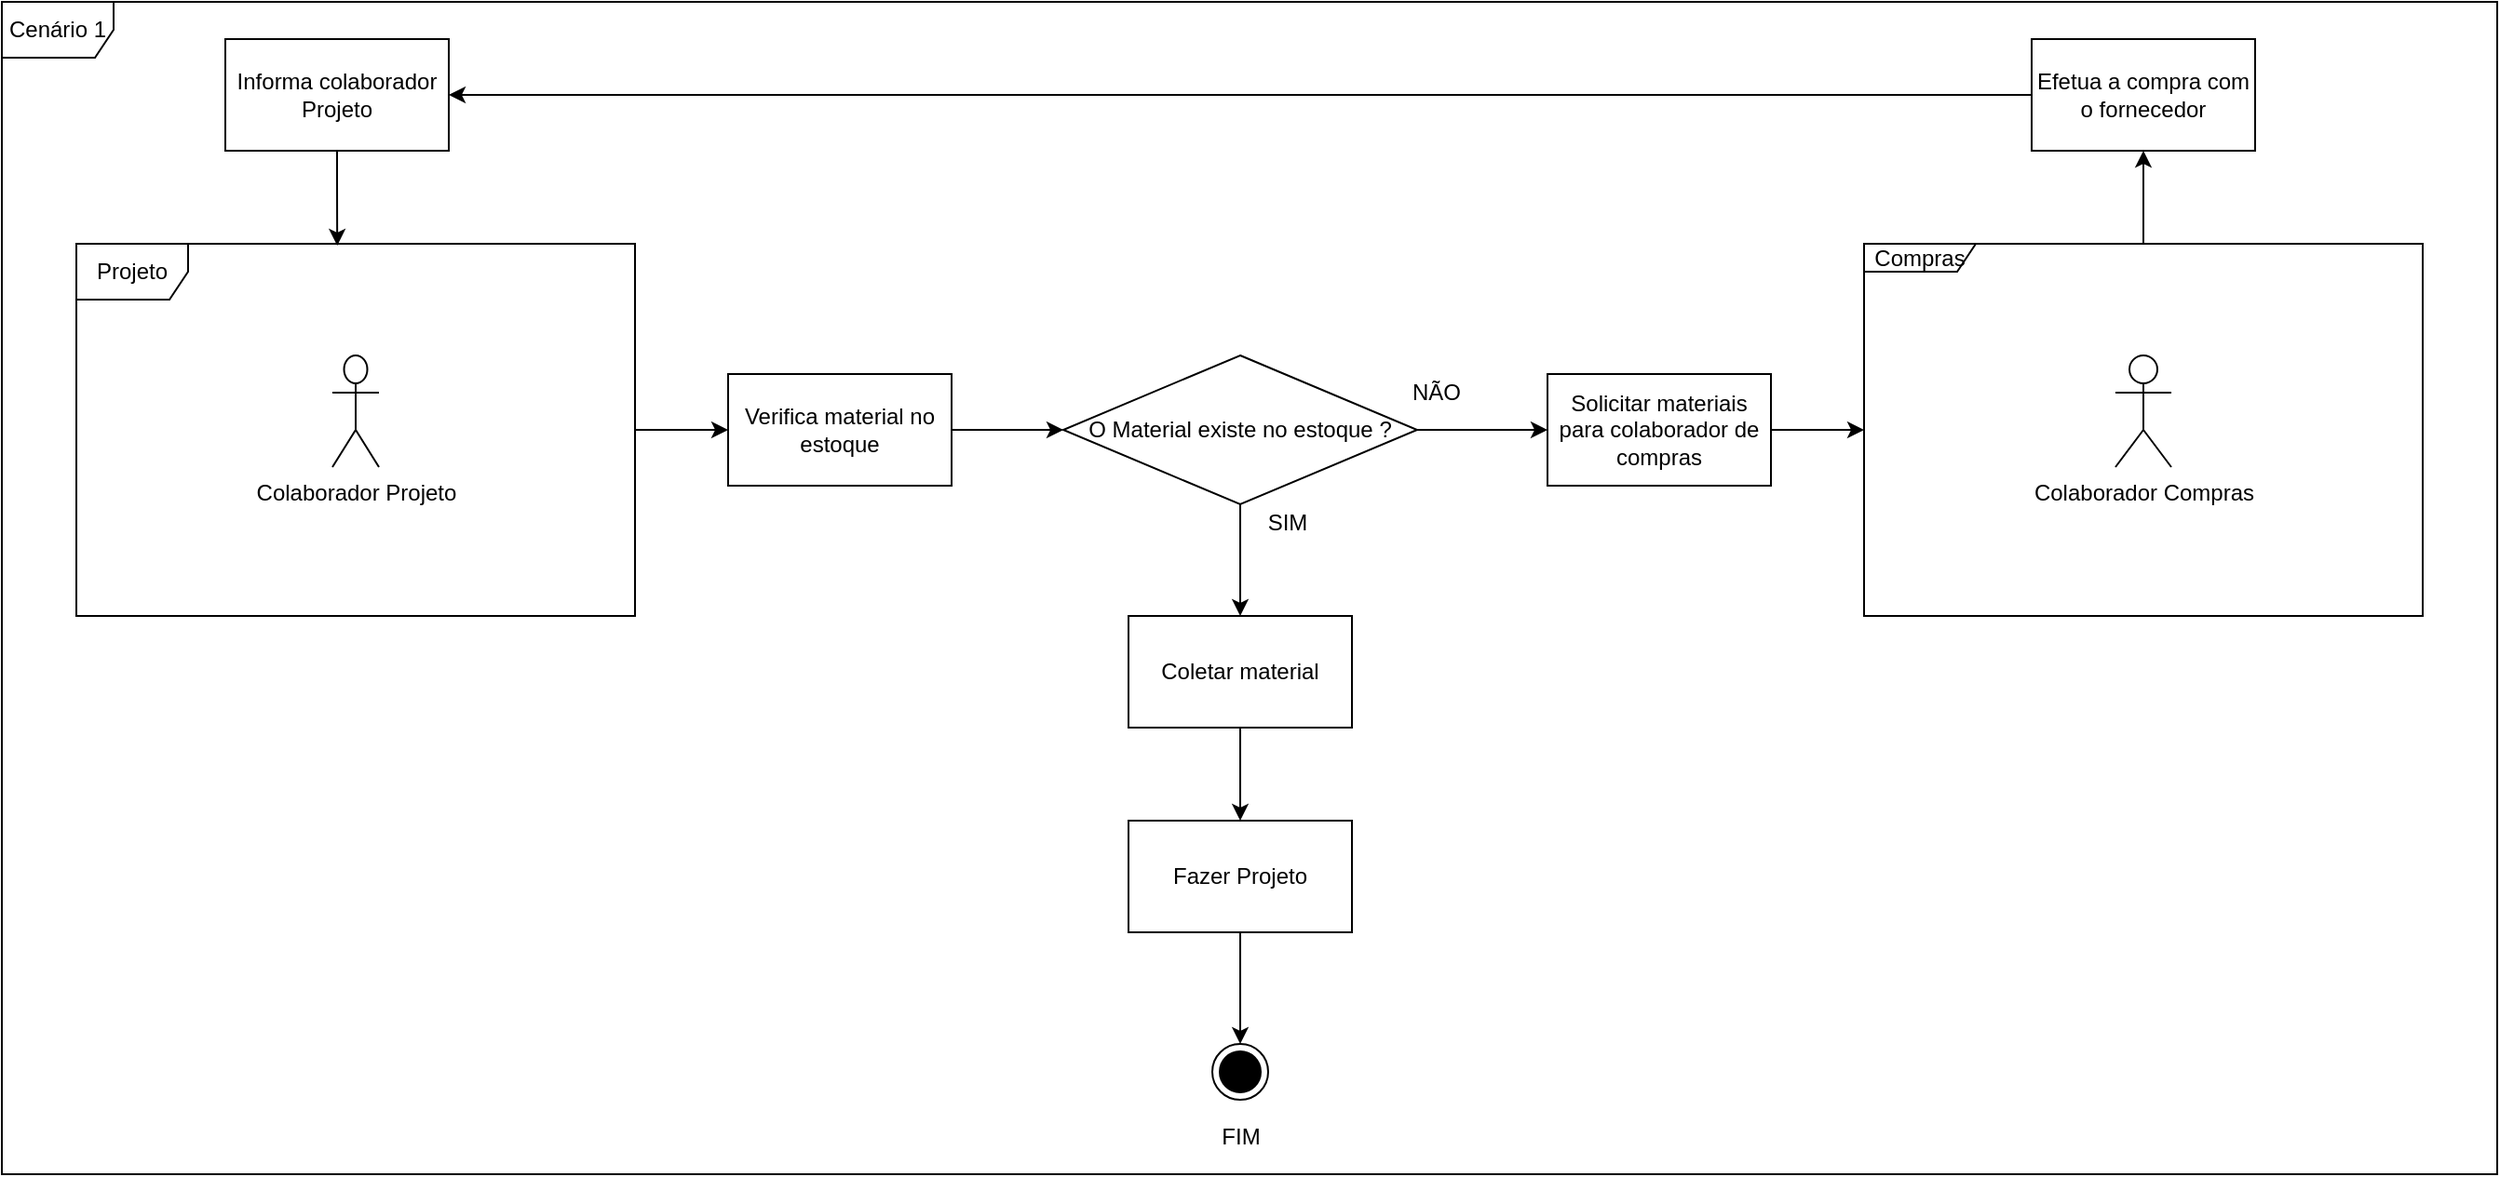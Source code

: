 <mxfile version="13.10.4" type="github">
  <diagram id="7hbArStOJNBST2I1m4vk" name="Page-1">
    <mxGraphModel dx="2249" dy="1874" grid="1" gridSize="10" guides="1" tooltips="1" connect="1" arrows="1" fold="1" page="1" pageScale="1" pageWidth="827" pageHeight="1169" math="0" shadow="0">
      <root>
        <mxCell id="0" />
        <mxCell id="1" parent="0" />
        <mxCell id="UlRWUHUItI-bkFL1ABmF-59" style="edgeStyle=orthogonalEdgeStyle;curved=0;rounded=1;sketch=0;orthogonalLoop=1;jettySize=auto;html=1;" edge="1" parent="1" source="UlRWUHUItI-bkFL1ABmF-8" target="UlRWUHUItI-bkFL1ABmF-58">
          <mxGeometry relative="1" as="geometry" />
        </mxCell>
        <mxCell id="UlRWUHUItI-bkFL1ABmF-8" value="Compras" style="shape=umlFrame;whiteSpace=wrap;html=1;width=60;height=15;" vertex="1" parent="1">
          <mxGeometry x="430" y="40" width="300" height="200" as="geometry" />
        </mxCell>
        <mxCell id="UlRWUHUItI-bkFL1ABmF-9" value="Colaborador Compras" style="shape=umlActor;verticalLabelPosition=bottom;verticalAlign=top;html=1;" vertex="1" parent="1">
          <mxGeometry x="565" y="100" width="30" height="60" as="geometry" />
        </mxCell>
        <mxCell id="UlRWUHUItI-bkFL1ABmF-55" style="edgeStyle=orthogonalEdgeStyle;curved=0;rounded=1;sketch=0;orthogonalLoop=1;jettySize=auto;html=1;" edge="1" parent="1" source="UlRWUHUItI-bkFL1ABmF-12" target="UlRWUHUItI-bkFL1ABmF-54">
          <mxGeometry relative="1" as="geometry" />
        </mxCell>
        <mxCell id="UlRWUHUItI-bkFL1ABmF-12" value="Projeto" style="shape=umlFrame;whiteSpace=wrap;html=1;" vertex="1" parent="1">
          <mxGeometry x="-530" y="40" width="300" height="200" as="geometry" />
        </mxCell>
        <mxCell id="UlRWUHUItI-bkFL1ABmF-13" value="Colaborador Projeto" style="shape=umlActor;verticalLabelPosition=bottom;verticalAlign=top;html=1;" vertex="1" parent="1">
          <mxGeometry x="-392.5" y="100" width="25" height="60" as="geometry" />
        </mxCell>
        <mxCell id="UlRWUHUItI-bkFL1ABmF-28" style="edgeStyle=orthogonalEdgeStyle;rounded=0;orthogonalLoop=1;jettySize=auto;html=1;exitX=1;exitY=0.5;exitDx=0;exitDy=0;" edge="1" parent="1">
          <mxGeometry relative="1" as="geometry">
            <mxPoint x="180" y="133" as="sourcePoint" />
            <mxPoint x="180" y="133" as="targetPoint" />
          </mxGeometry>
        </mxCell>
        <mxCell id="UlRWUHUItI-bkFL1ABmF-43" style="edgeStyle=orthogonalEdgeStyle;curved=0;rounded=1;sketch=0;orthogonalLoop=1;jettySize=auto;html=1;exitX=0.5;exitY=1;exitDx=0;exitDy=0;entryX=0.5;entryY=0;entryDx=0;entryDy=0;" edge="1" parent="1" source="UlRWUHUItI-bkFL1ABmF-31" target="UlRWUHUItI-bkFL1ABmF-36">
          <mxGeometry relative="1" as="geometry" />
        </mxCell>
        <mxCell id="UlRWUHUItI-bkFL1ABmF-66" style="edgeStyle=orthogonalEdgeStyle;curved=0;rounded=1;sketch=0;orthogonalLoop=1;jettySize=auto;html=1;exitX=1;exitY=0.5;exitDx=0;exitDy=0;entryX=0;entryY=0.5;entryDx=0;entryDy=0;" edge="1" parent="1" source="UlRWUHUItI-bkFL1ABmF-31" target="UlRWUHUItI-bkFL1ABmF-65">
          <mxGeometry relative="1" as="geometry" />
        </mxCell>
        <mxCell id="UlRWUHUItI-bkFL1ABmF-31" value="O Material existe no estoque ?&lt;br&gt;" style="rhombus;whiteSpace=wrap;html=1;" vertex="1" parent="1">
          <mxGeometry y="100" width="190" height="80" as="geometry" />
        </mxCell>
        <mxCell id="UlRWUHUItI-bkFL1ABmF-40" style="edgeStyle=orthogonalEdgeStyle;curved=0;rounded=1;sketch=0;orthogonalLoop=1;jettySize=auto;html=1;exitX=0.5;exitY=1;exitDx=0;exitDy=0;entryX=0.5;entryY=0;entryDx=0;entryDy=0;" edge="1" parent="1" source="UlRWUHUItI-bkFL1ABmF-36" target="UlRWUHUItI-bkFL1ABmF-38">
          <mxGeometry relative="1" as="geometry" />
        </mxCell>
        <mxCell id="UlRWUHUItI-bkFL1ABmF-36" value="Coletar material" style="whiteSpace=wrap;html=1;rounded=0;sketch=0;" vertex="1" parent="1">
          <mxGeometry x="35" y="240" width="120" height="60" as="geometry" />
        </mxCell>
        <mxCell id="UlRWUHUItI-bkFL1ABmF-37" value="" style="ellipse;html=1;shape=endState;rounded=0;sketch=0;fillColor=#000000;" vertex="1" parent="1">
          <mxGeometry x="80" y="470" width="30" height="30" as="geometry" />
        </mxCell>
        <mxCell id="UlRWUHUItI-bkFL1ABmF-41" style="edgeStyle=orthogonalEdgeStyle;curved=0;rounded=1;sketch=0;orthogonalLoop=1;jettySize=auto;html=1;entryX=0.5;entryY=0;entryDx=0;entryDy=0;" edge="1" parent="1" source="UlRWUHUItI-bkFL1ABmF-38" target="UlRWUHUItI-bkFL1ABmF-37">
          <mxGeometry relative="1" as="geometry" />
        </mxCell>
        <mxCell id="UlRWUHUItI-bkFL1ABmF-38" value="Fazer Projeto" style="whiteSpace=wrap;html=1;rounded=0;sketch=0;" vertex="1" parent="1">
          <mxGeometry x="35" y="350" width="120" height="60" as="geometry" />
        </mxCell>
        <mxCell id="UlRWUHUItI-bkFL1ABmF-44" value="SIM&lt;br&gt;" style="text;html=1;align=center;verticalAlign=middle;resizable=0;points=[];autosize=1;" vertex="1" parent="1">
          <mxGeometry x="100" y="180" width="40" height="20" as="geometry" />
        </mxCell>
        <mxCell id="UlRWUHUItI-bkFL1ABmF-45" value="NÃO" style="text;html=1;align=center;verticalAlign=middle;resizable=0;points=[];autosize=1;" vertex="1" parent="1">
          <mxGeometry x="180" y="110" width="40" height="20" as="geometry" />
        </mxCell>
        <mxCell id="UlRWUHUItI-bkFL1ABmF-56" style="edgeStyle=orthogonalEdgeStyle;curved=0;rounded=1;sketch=0;orthogonalLoop=1;jettySize=auto;html=1;exitX=1;exitY=0.5;exitDx=0;exitDy=0;" edge="1" parent="1" source="UlRWUHUItI-bkFL1ABmF-54" target="UlRWUHUItI-bkFL1ABmF-31">
          <mxGeometry relative="1" as="geometry" />
        </mxCell>
        <mxCell id="UlRWUHUItI-bkFL1ABmF-54" value="Verifica material no estoque" style="whiteSpace=wrap;html=1;rounded=0;sketch=0;fillColor=#ffffff;" vertex="1" parent="1">
          <mxGeometry x="-180" y="110" width="120" height="60" as="geometry" />
        </mxCell>
        <mxCell id="UlRWUHUItI-bkFL1ABmF-60" style="edgeStyle=orthogonalEdgeStyle;curved=0;rounded=1;sketch=0;orthogonalLoop=1;jettySize=auto;html=1;" edge="1" parent="1" source="UlRWUHUItI-bkFL1ABmF-58" target="UlRWUHUItI-bkFL1ABmF-61">
          <mxGeometry relative="1" as="geometry">
            <mxPoint x="-90" y="-40" as="targetPoint" />
          </mxGeometry>
        </mxCell>
        <mxCell id="UlRWUHUItI-bkFL1ABmF-58" value="Efetua a compra com o fornecedor" style="whiteSpace=wrap;html=1;rounded=0;sketch=0;fillColor=#ffffff;" vertex="1" parent="1">
          <mxGeometry x="520" y="-70" width="120" height="60" as="geometry" />
        </mxCell>
        <mxCell id="UlRWUHUItI-bkFL1ABmF-62" style="edgeStyle=orthogonalEdgeStyle;curved=0;rounded=1;sketch=0;orthogonalLoop=1;jettySize=auto;html=1;entryX=0.467;entryY=0.005;entryDx=0;entryDy=0;entryPerimeter=0;" edge="1" parent="1" source="UlRWUHUItI-bkFL1ABmF-61" target="UlRWUHUItI-bkFL1ABmF-12">
          <mxGeometry relative="1" as="geometry" />
        </mxCell>
        <mxCell id="UlRWUHUItI-bkFL1ABmF-61" value="Informa colaborador Projeto" style="whiteSpace=wrap;html=1;rounded=0;sketch=0;fillColor=#ffffff;" vertex="1" parent="1">
          <mxGeometry x="-450" y="-70" width="120" height="60" as="geometry" />
        </mxCell>
        <mxCell id="UlRWUHUItI-bkFL1ABmF-67" style="edgeStyle=orthogonalEdgeStyle;curved=0;rounded=1;sketch=0;orthogonalLoop=1;jettySize=auto;html=1;" edge="1" parent="1" source="UlRWUHUItI-bkFL1ABmF-65" target="UlRWUHUItI-bkFL1ABmF-8">
          <mxGeometry relative="1" as="geometry" />
        </mxCell>
        <mxCell id="UlRWUHUItI-bkFL1ABmF-65" value="Solicitar materiais para colaborador de compras" style="whiteSpace=wrap;html=1;rounded=0;sketch=0;fillColor=#ffffff;" vertex="1" parent="1">
          <mxGeometry x="260" y="110" width="120" height="60" as="geometry" />
        </mxCell>
        <mxCell id="UlRWUHUItI-bkFL1ABmF-70" value="FIM" style="text;html=1;align=center;verticalAlign=middle;resizable=0;points=[];autosize=1;" vertex="1" parent="1">
          <mxGeometry x="75" y="510" width="40" height="20" as="geometry" />
        </mxCell>
        <mxCell id="UlRWUHUItI-bkFL1ABmF-71" value="Cenário 1" style="shape=umlFrame;whiteSpace=wrap;html=1;rounded=0;sketch=0;fillColor=#ffffff;" vertex="1" parent="1">
          <mxGeometry x="-570" y="-90" width="1340" height="630" as="geometry" />
        </mxCell>
      </root>
    </mxGraphModel>
  </diagram>
</mxfile>
